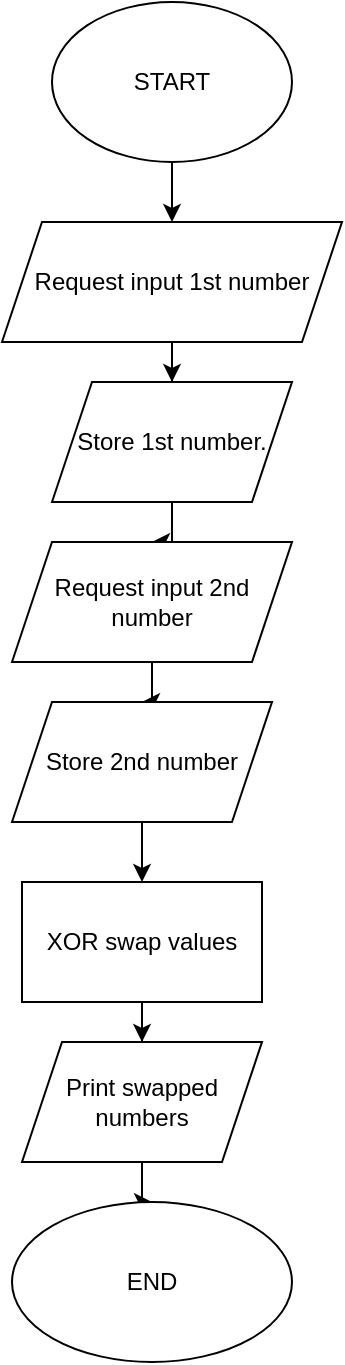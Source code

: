 <mxfile version="21.0.2" type="github">
  <diagram name="Page-1" id="k_SiI53cw8dHMDRRNK4y">
    <mxGraphModel dx="1434" dy="796" grid="1" gridSize="10" guides="1" tooltips="1" connect="1" arrows="1" fold="1" page="1" pageScale="1" pageWidth="850" pageHeight="1100" math="0" shadow="0">
      <root>
        <mxCell id="0" />
        <mxCell id="1" parent="0" />
        <mxCell id="VpZcy6k8F7PegZOrMiy7-3" value="" style="edgeStyle=orthogonalEdgeStyle;rounded=0;orthogonalLoop=1;jettySize=auto;html=1;" edge="1" parent="1" source="VpZcy6k8F7PegZOrMiy7-1" target="VpZcy6k8F7PegZOrMiy7-2">
          <mxGeometry relative="1" as="geometry" />
        </mxCell>
        <mxCell id="VpZcy6k8F7PegZOrMiy7-1" value="START" style="ellipse;whiteSpace=wrap;html=1;" vertex="1" parent="1">
          <mxGeometry x="340" y="20" width="120" height="80" as="geometry" />
        </mxCell>
        <mxCell id="VpZcy6k8F7PegZOrMiy7-5" value="" style="edgeStyle=orthogonalEdgeStyle;rounded=0;orthogonalLoop=1;jettySize=auto;html=1;" edge="1" parent="1" source="VpZcy6k8F7PegZOrMiy7-2" target="VpZcy6k8F7PegZOrMiy7-4">
          <mxGeometry relative="1" as="geometry" />
        </mxCell>
        <mxCell id="VpZcy6k8F7PegZOrMiy7-2" value="Request input 1st number" style="shape=parallelogram;perimeter=parallelogramPerimeter;whiteSpace=wrap;html=1;fixedSize=1;" vertex="1" parent="1">
          <mxGeometry x="315" y="130" width="170" height="60" as="geometry" />
        </mxCell>
        <mxCell id="VpZcy6k8F7PegZOrMiy7-7" value="" style="edgeStyle=orthogonalEdgeStyle;rounded=0;orthogonalLoop=1;jettySize=auto;html=1;" edge="1" parent="1" source="VpZcy6k8F7PegZOrMiy7-4" target="VpZcy6k8F7PegZOrMiy7-6">
          <mxGeometry relative="1" as="geometry" />
        </mxCell>
        <mxCell id="VpZcy6k8F7PegZOrMiy7-4" value="Store 1st number." style="shape=parallelogram;perimeter=parallelogramPerimeter;whiteSpace=wrap;html=1;fixedSize=1;" vertex="1" parent="1">
          <mxGeometry x="340" y="210" width="120" height="60" as="geometry" />
        </mxCell>
        <mxCell id="VpZcy6k8F7PegZOrMiy7-9" value="" style="edgeStyle=orthogonalEdgeStyle;rounded=0;orthogonalLoop=1;jettySize=auto;html=1;" edge="1" parent="1" source="VpZcy6k8F7PegZOrMiy7-6" target="VpZcy6k8F7PegZOrMiy7-8">
          <mxGeometry relative="1" as="geometry" />
        </mxCell>
        <mxCell id="VpZcy6k8F7PegZOrMiy7-6" value="Request input 2nd number" style="shape=parallelogram;perimeter=parallelogramPerimeter;whiteSpace=wrap;html=1;fixedSize=1;" vertex="1" parent="1">
          <mxGeometry x="320" y="290" width="140" height="60" as="geometry" />
        </mxCell>
        <mxCell id="VpZcy6k8F7PegZOrMiy7-11" value="" style="edgeStyle=orthogonalEdgeStyle;rounded=0;orthogonalLoop=1;jettySize=auto;html=1;" edge="1" parent="1" source="VpZcy6k8F7PegZOrMiy7-8" target="VpZcy6k8F7PegZOrMiy7-10">
          <mxGeometry relative="1" as="geometry" />
        </mxCell>
        <mxCell id="VpZcy6k8F7PegZOrMiy7-8" value="Store 2nd number" style="shape=parallelogram;perimeter=parallelogramPerimeter;whiteSpace=wrap;html=1;fixedSize=1;" vertex="1" parent="1">
          <mxGeometry x="320" y="370" width="130" height="60" as="geometry" />
        </mxCell>
        <mxCell id="VpZcy6k8F7PegZOrMiy7-13" value="" style="edgeStyle=orthogonalEdgeStyle;rounded=0;orthogonalLoop=1;jettySize=auto;html=1;" edge="1" parent="1" source="VpZcy6k8F7PegZOrMiy7-10" target="VpZcy6k8F7PegZOrMiy7-12">
          <mxGeometry relative="1" as="geometry" />
        </mxCell>
        <mxCell id="VpZcy6k8F7PegZOrMiy7-10" value="XOR swap values" style="whiteSpace=wrap;html=1;" vertex="1" parent="1">
          <mxGeometry x="325" y="460" width="120" height="60" as="geometry" />
        </mxCell>
        <mxCell id="VpZcy6k8F7PegZOrMiy7-15" value="" style="edgeStyle=orthogonalEdgeStyle;rounded=0;orthogonalLoop=1;jettySize=auto;html=1;" edge="1" parent="1" source="VpZcy6k8F7PegZOrMiy7-12" target="VpZcy6k8F7PegZOrMiy7-14">
          <mxGeometry relative="1" as="geometry" />
        </mxCell>
        <mxCell id="VpZcy6k8F7PegZOrMiy7-12" value="Print swapped numbers" style="shape=parallelogram;perimeter=parallelogramPerimeter;whiteSpace=wrap;html=1;fixedSize=1;" vertex="1" parent="1">
          <mxGeometry x="325" y="540" width="120" height="60" as="geometry" />
        </mxCell>
        <mxCell id="VpZcy6k8F7PegZOrMiy7-14" value="END" style="ellipse;whiteSpace=wrap;html=1;" vertex="1" parent="1">
          <mxGeometry x="320" y="620" width="140" height="80" as="geometry" />
        </mxCell>
      </root>
    </mxGraphModel>
  </diagram>
</mxfile>

